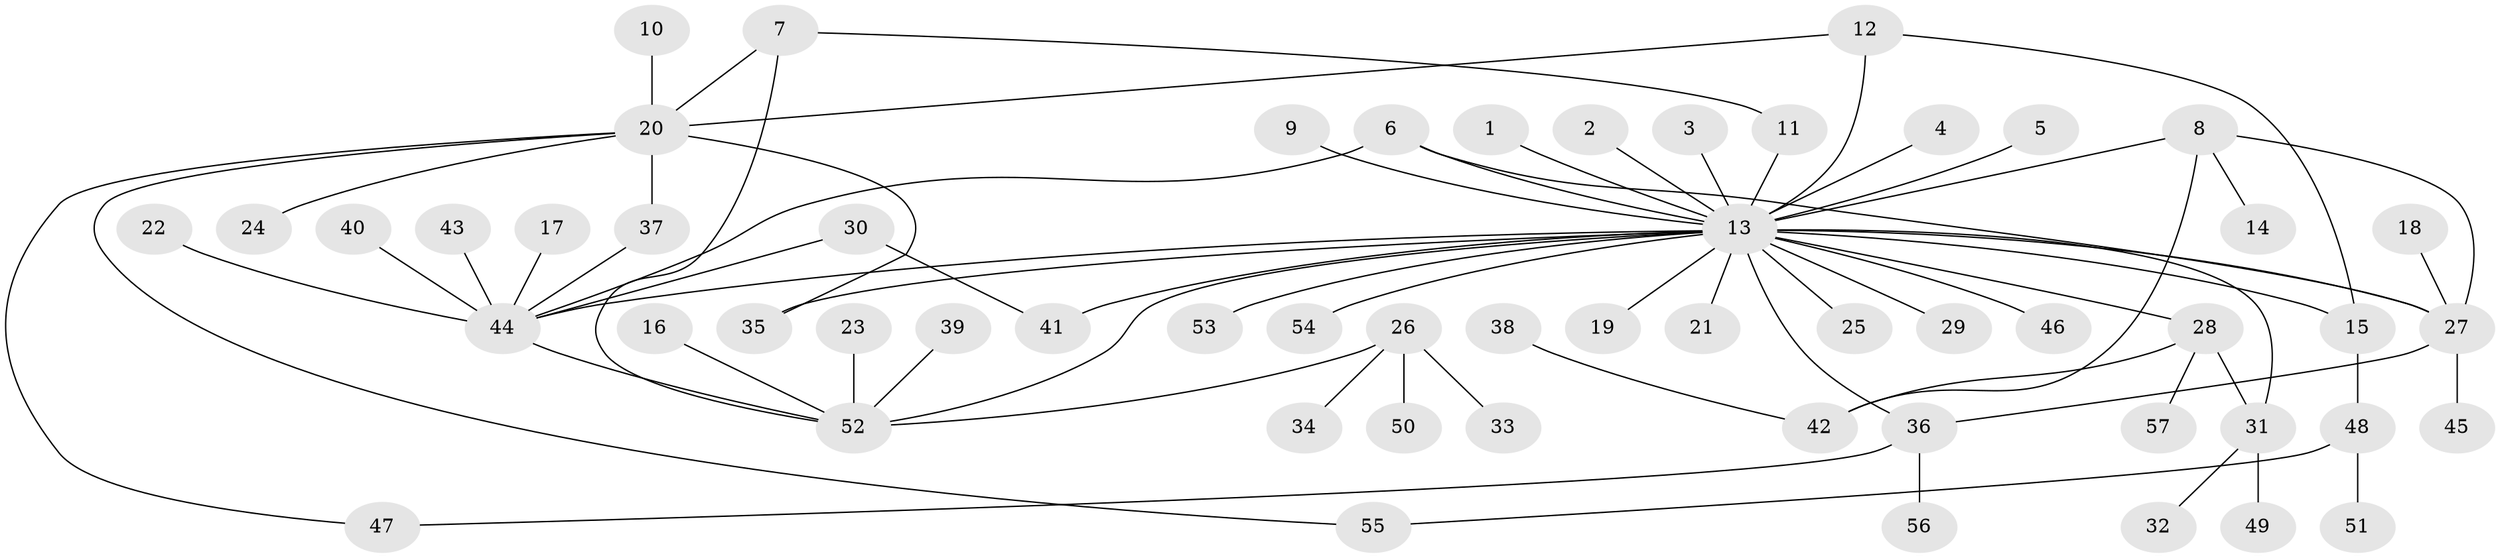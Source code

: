 // original degree distribution, {7: 0.012658227848101266, 28: 0.012658227848101266, 1: 0.569620253164557, 3: 0.11392405063291139, 2: 0.17721518987341772, 8: 0.012658227848101266, 10: 0.012658227848101266, 4: 0.05063291139240506, 9: 0.012658227848101266, 5: 0.02531645569620253}
// Generated by graph-tools (version 1.1) at 2025/36/03/04/25 23:36:50]
// undirected, 57 vertices, 71 edges
graph export_dot {
  node [color=gray90,style=filled];
  1;
  2;
  3;
  4;
  5;
  6;
  7;
  8;
  9;
  10;
  11;
  12;
  13;
  14;
  15;
  16;
  17;
  18;
  19;
  20;
  21;
  22;
  23;
  24;
  25;
  26;
  27;
  28;
  29;
  30;
  31;
  32;
  33;
  34;
  35;
  36;
  37;
  38;
  39;
  40;
  41;
  42;
  43;
  44;
  45;
  46;
  47;
  48;
  49;
  50;
  51;
  52;
  53;
  54;
  55;
  56;
  57;
  1 -- 13 [weight=1.0];
  2 -- 13 [weight=1.0];
  3 -- 13 [weight=1.0];
  4 -- 13 [weight=1.0];
  5 -- 13 [weight=1.0];
  6 -- 13 [weight=1.0];
  6 -- 27 [weight=1.0];
  6 -- 44 [weight=1.0];
  7 -- 11 [weight=1.0];
  7 -- 20 [weight=1.0];
  7 -- 52 [weight=1.0];
  8 -- 13 [weight=1.0];
  8 -- 14 [weight=1.0];
  8 -- 27 [weight=1.0];
  8 -- 42 [weight=1.0];
  9 -- 13 [weight=1.0];
  10 -- 20 [weight=1.0];
  11 -- 13 [weight=1.0];
  12 -- 13 [weight=1.0];
  12 -- 15 [weight=1.0];
  12 -- 20 [weight=1.0];
  13 -- 15 [weight=1.0];
  13 -- 19 [weight=1.0];
  13 -- 21 [weight=1.0];
  13 -- 25 [weight=1.0];
  13 -- 27 [weight=1.0];
  13 -- 28 [weight=1.0];
  13 -- 29 [weight=1.0];
  13 -- 31 [weight=1.0];
  13 -- 35 [weight=1.0];
  13 -- 36 [weight=1.0];
  13 -- 41 [weight=1.0];
  13 -- 44 [weight=1.0];
  13 -- 46 [weight=1.0];
  13 -- 52 [weight=1.0];
  13 -- 53 [weight=1.0];
  13 -- 54 [weight=1.0];
  15 -- 48 [weight=1.0];
  16 -- 52 [weight=1.0];
  17 -- 44 [weight=1.0];
  18 -- 27 [weight=1.0];
  20 -- 24 [weight=1.0];
  20 -- 35 [weight=1.0];
  20 -- 37 [weight=1.0];
  20 -- 47 [weight=1.0];
  20 -- 55 [weight=1.0];
  22 -- 44 [weight=1.0];
  23 -- 52 [weight=1.0];
  26 -- 33 [weight=1.0];
  26 -- 34 [weight=1.0];
  26 -- 50 [weight=1.0];
  26 -- 52 [weight=1.0];
  27 -- 36 [weight=1.0];
  27 -- 45 [weight=1.0];
  28 -- 31 [weight=1.0];
  28 -- 42 [weight=1.0];
  28 -- 57 [weight=1.0];
  30 -- 41 [weight=1.0];
  30 -- 44 [weight=1.0];
  31 -- 32 [weight=1.0];
  31 -- 49 [weight=1.0];
  36 -- 47 [weight=1.0];
  36 -- 56 [weight=1.0];
  37 -- 44 [weight=1.0];
  38 -- 42 [weight=1.0];
  39 -- 52 [weight=1.0];
  40 -- 44 [weight=1.0];
  43 -- 44 [weight=1.0];
  44 -- 52 [weight=1.0];
  48 -- 51 [weight=1.0];
  48 -- 55 [weight=1.0];
}
